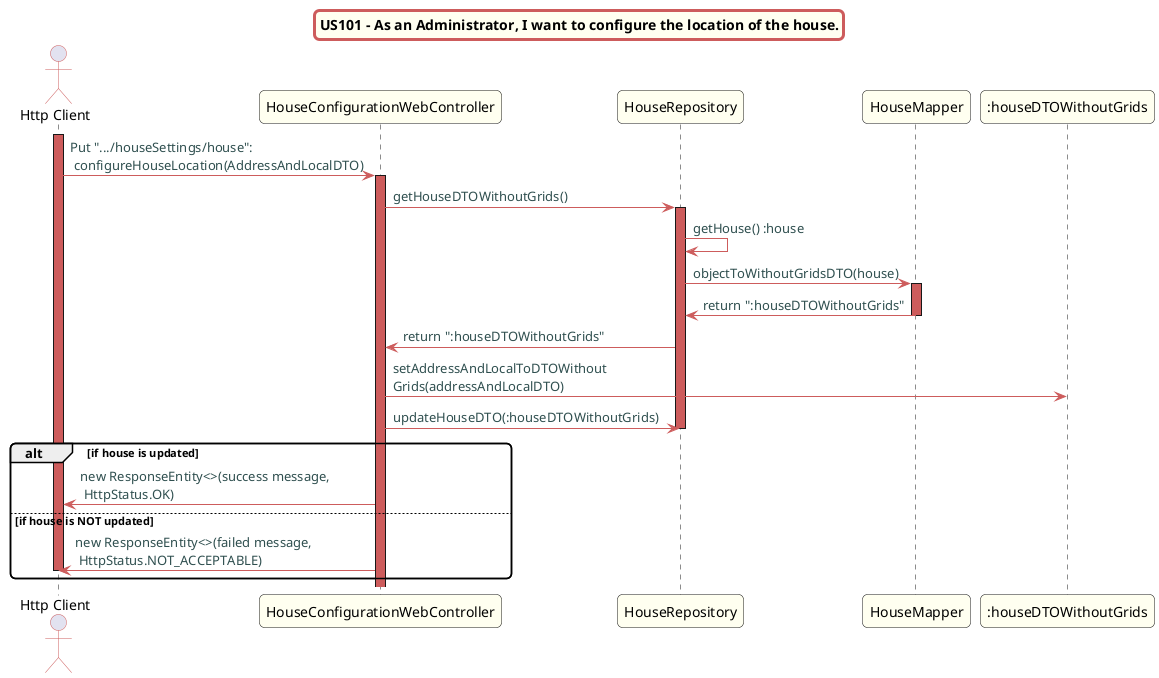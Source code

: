 @startuml
skinparam titleBorderRoundCorner 10
skinparam titleBorderThickness 3
skinparam titleBorderColor indianred
skinparam titleBackgroundColor ivory
skinparam FontName quicksand

skinparam actor {
   BorderColor indianred
   }

 skinparam sequence {
   LifeLineBackgroundColor indianred
   ParticipantBackgroundColor ivory
}

 skinparam roundcorner 10

 skinparam component {
   arrowThickness 1
   ArrowFontName Verdana
   ArrowColor indianred
   ArrowFontColor darkslategrey
 }
title US101 - As an Administrator, I want to configure the location of the house.

actor "Http Client"
activate "Http Client"
"Http Client" -> "HouseConfigurationWebController":  Put ".../houseSettings/house":\n configureHouseLocation(AddressAndLocalDTO)
activate "HouseConfigurationWebController"
"HouseConfigurationWebController" -> "HouseRepository": getHouseDTOWithoutGrids()
activate "HouseRepository"
"HouseRepository" -> "HouseRepository": getHouse() :house
"HouseRepository" -> "HouseMapper": objectToWithoutGridsDTO(house)
activate "HouseMapper"
"HouseMapper" -> "HouseRepository": return ":houseDTOWithoutGrids"
deactivate "HouseMapper"
"HouseRepository" -> "HouseConfigurationWebController": return ":houseDTOWithoutGrids"
"HouseConfigurationWebController" -> ":houseDTOWithoutGrids":setAddressAndLocalToDTOWithout\nGrids(addressAndLocalDTO)
"HouseConfigurationWebController" -> "HouseRepository": updateHouseDTO(:houseDTOWithoutGrids)
deactivate "HouseRepository"
alt if house is updated
"HouseConfigurationWebController" -> "Http Client": new ResponseEntity<>(success message,\n HttpStatus.OK)
else if house is NOT updated
"HouseConfigurationWebController" -> "Http Client": new ResponseEntity<>(failed message,\n HttpStatus.NOT_ACCEPTABLE)

deactivate "Http Client"
end

@enduml
